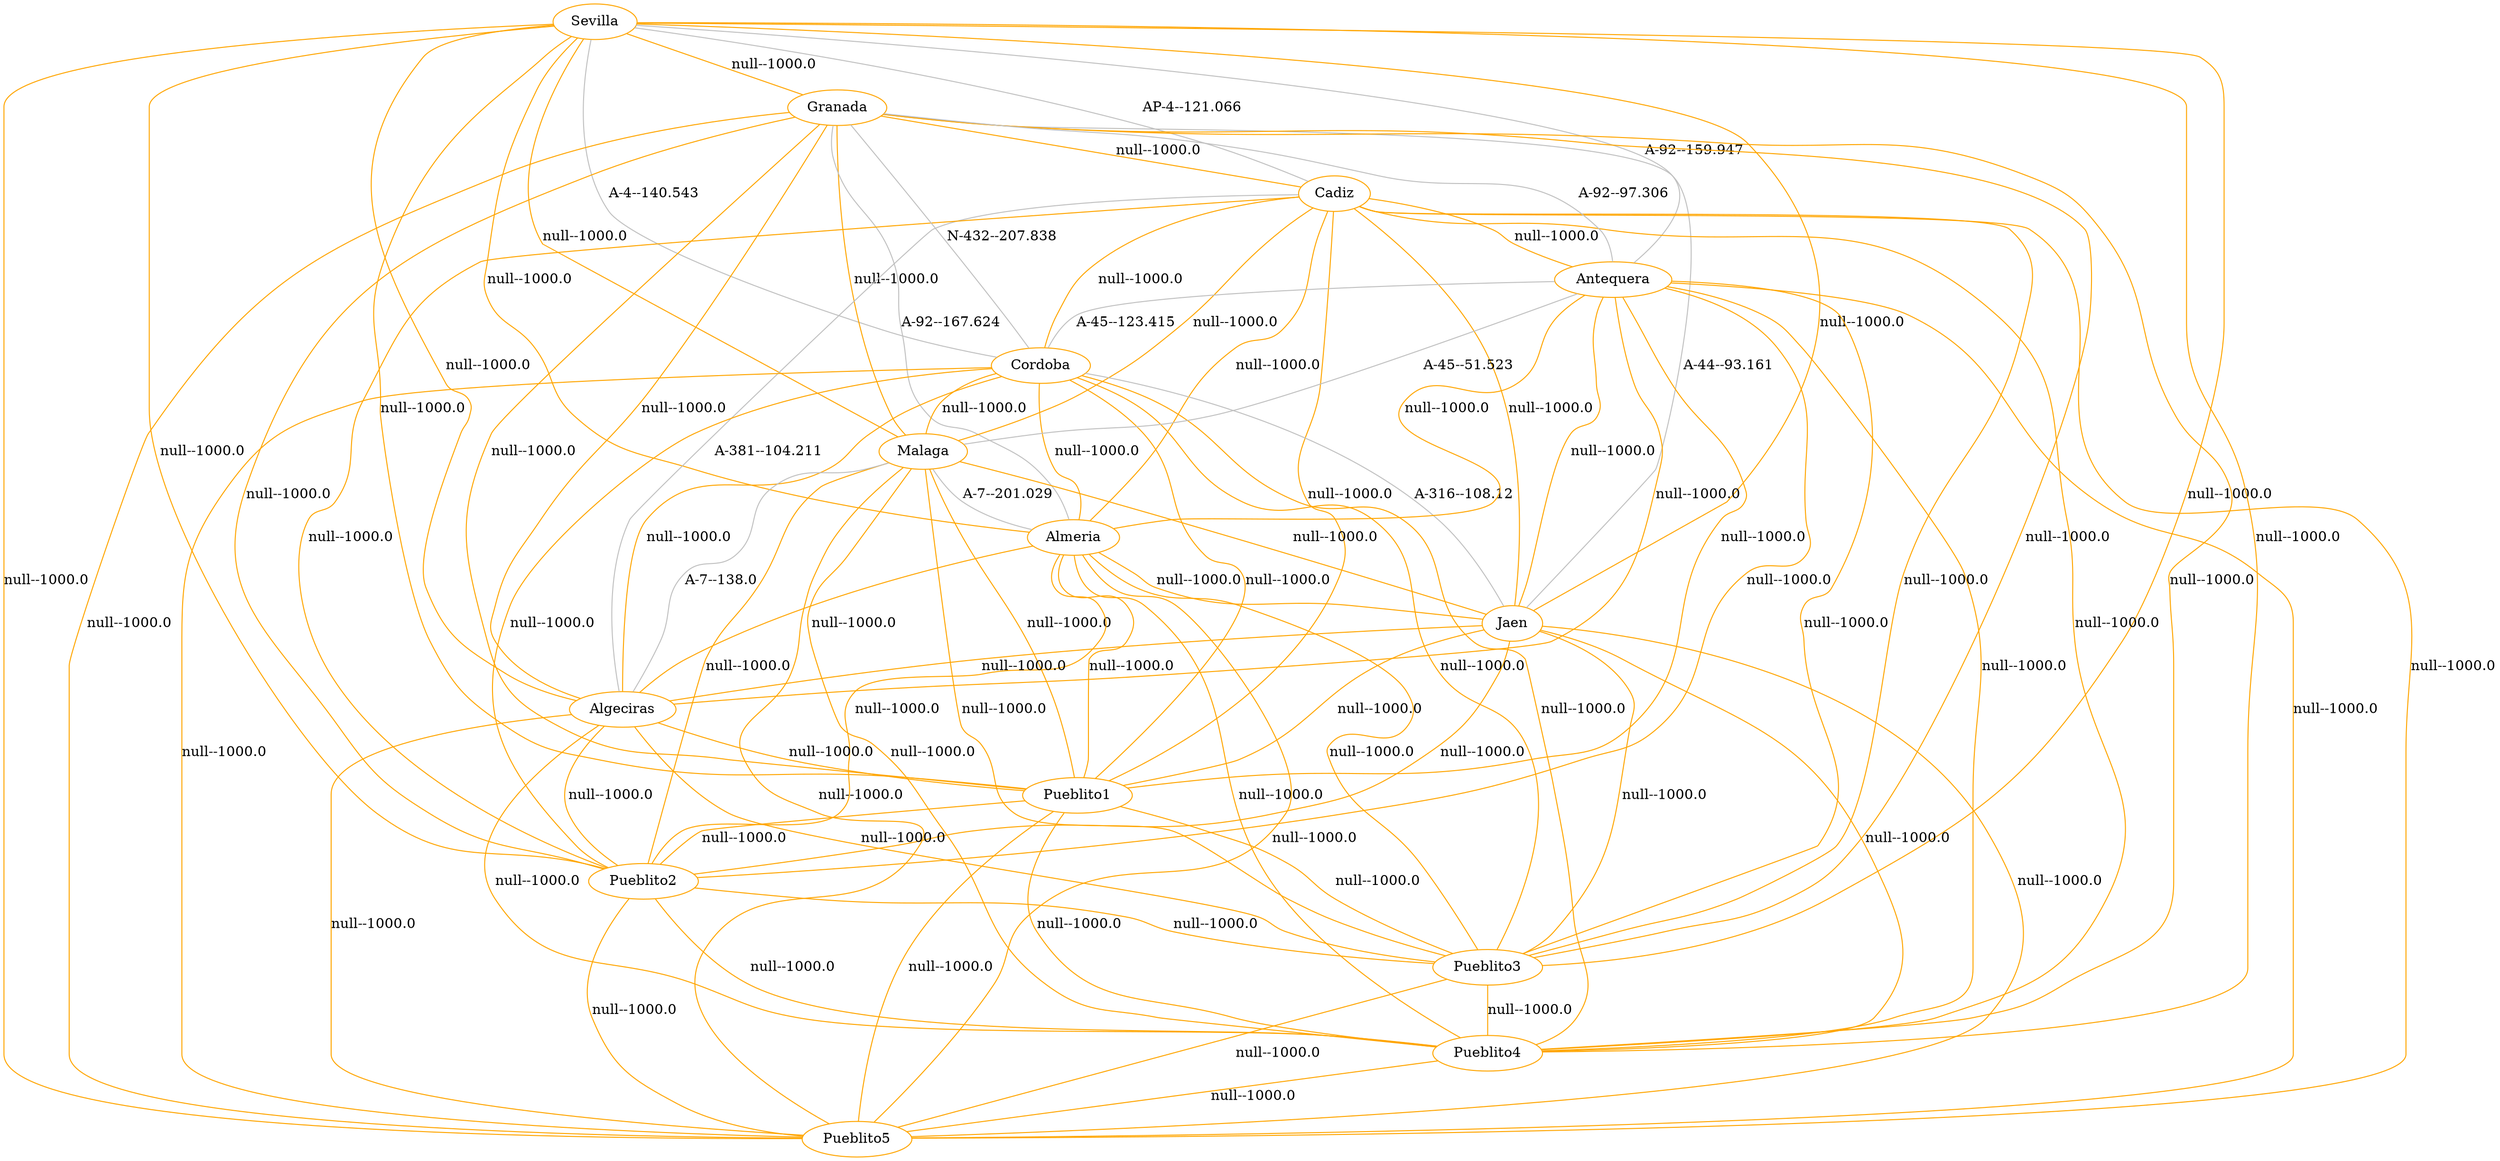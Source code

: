 strict graph G {
  1 [ color="orange" label="Sevilla" ];
  2 [ color="orange" label="Granada" ];
  3 [ color="orange" label="Cadiz" ];
  4 [ color="orange" label="Cordoba" ];
  5 [ color="orange" label="Malaga" ];
  6 [ color="orange" label="Antequera" ];
  7 [ color="orange" label="Almeria" ];
  8 [ color="orange" label="Jaen" ];
  9 [ color="orange" label="Algeciras" ];
  10 [ color="orange" label="Pueblito1" ];
  11 [ color="orange" label="Pueblito2" ];
  12 [ color="orange" label="Pueblito3" ];
  13 [ color="orange" label="Pueblito4" ];
  14 [ color="orange" label="Pueblito5" ];
  1 -- 4 [ color="gray" label="A-4--140.543" ];
  1 -- 3 [ color="gray" label="AP-4--121.066" ];
  1 -- 6 [ color="gray" label="A-92--159.947" ];
  6 -- 2 [ color="gray" label="A-92--97.306" ];
  6 -- 5 [ color="gray" label="A-45--51.523" ];
  6 -- 4 [ color="gray" label="A-45--123.415" ];
  5 -- 7 [ color="gray" label="A-7--201.029" ];
  4 -- 8 [ color="gray" label="A-316--108.12" ];
  4 -- 2 [ color="gray" label="N-432--207.838" ];
  2 -- 7 [ color="gray" label="A-92--167.624" ];
  2 -- 8 [ color="gray" label="A-44--93.161" ];
  3 -- 9 [ color="gray" label="A-381--104.211" ];
  9 -- 5 [ color="gray" label="A-7--138.0" ];
  1 -- 2 [ color="orange" label="null--1000.0" ];
  1 -- 5 [ color="orange" label="null--1000.0" ];
  1 -- 7 [ color="orange" label="null--1000.0" ];
  1 -- 8 [ color="orange" label="null--1000.0" ];
  1 -- 9 [ color="orange" label="null--1000.0" ];
  1 -- 10 [ color="orange" label="null--1000.0" ];
  1 -- 11 [ color="orange" label="null--1000.0" ];
  1 -- 12 [ color="orange" label="null--1000.0" ];
  1 -- 13 [ color="orange" label="null--1000.0" ];
  1 -- 14 [ color="orange" label="null--1000.0" ];
  2 -- 3 [ color="orange" label="null--1000.0" ];
  2 -- 5 [ color="orange" label="null--1000.0" ];
  2 -- 9 [ color="orange" label="null--1000.0" ];
  2 -- 10 [ color="orange" label="null--1000.0" ];
  2 -- 11 [ color="orange" label="null--1000.0" ];
  2 -- 12 [ color="orange" label="null--1000.0" ];
  2 -- 13 [ color="orange" label="null--1000.0" ];
  2 -- 14 [ color="orange" label="null--1000.0" ];
  3 -- 4 [ color="orange" label="null--1000.0" ];
  3 -- 5 [ color="orange" label="null--1000.0" ];
  3 -- 6 [ color="orange" label="null--1000.0" ];
  3 -- 7 [ color="orange" label="null--1000.0" ];
  3 -- 8 [ color="orange" label="null--1000.0" ];
  3 -- 10 [ color="orange" label="null--1000.0" ];
  3 -- 11 [ color="orange" label="null--1000.0" ];
  3 -- 12 [ color="orange" label="null--1000.0" ];
  3 -- 13 [ color="orange" label="null--1000.0" ];
  3 -- 14 [ color="orange" label="null--1000.0" ];
  4 -- 5 [ color="orange" label="null--1000.0" ];
  4 -- 7 [ color="orange" label="null--1000.0" ];
  4 -- 9 [ color="orange" label="null--1000.0" ];
  4 -- 10 [ color="orange" label="null--1000.0" ];
  4 -- 11 [ color="orange" label="null--1000.0" ];
  4 -- 12 [ color="orange" label="null--1000.0" ];
  4 -- 13 [ color="orange" label="null--1000.0" ];
  4 -- 14 [ color="orange" label="null--1000.0" ];
  5 -- 8 [ color="orange" label="null--1000.0" ];
  5 -- 10 [ color="orange" label="null--1000.0" ];
  5 -- 11 [ color="orange" label="null--1000.0" ];
  5 -- 12 [ color="orange" label="null--1000.0" ];
  5 -- 13 [ color="orange" label="null--1000.0" ];
  5 -- 14 [ color="orange" label="null--1000.0" ];
  6 -- 7 [ color="orange" label="null--1000.0" ];
  6 -- 8 [ color="orange" label="null--1000.0" ];
  6 -- 9 [ color="orange" label="null--1000.0" ];
  6 -- 10 [ color="orange" label="null--1000.0" ];
  6 -- 11 [ color="orange" label="null--1000.0" ];
  6 -- 12 [ color="orange" label="null--1000.0" ];
  6 -- 13 [ color="orange" label="null--1000.0" ];
  6 -- 14 [ color="orange" label="null--1000.0" ];
  7 -- 8 [ color="orange" label="null--1000.0" ];
  7 -- 9 [ color="orange" label="null--1000.0" ];
  7 -- 10 [ color="orange" label="null--1000.0" ];
  7 -- 11 [ color="orange" label="null--1000.0" ];
  7 -- 12 [ color="orange" label="null--1000.0" ];
  7 -- 13 [ color="orange" label="null--1000.0" ];
  7 -- 14 [ color="orange" label="null--1000.0" ];
  8 -- 9 [ color="orange" label="null--1000.0" ];
  8 -- 10 [ color="orange" label="null--1000.0" ];
  8 -- 11 [ color="orange" label="null--1000.0" ];
  8 -- 12 [ color="orange" label="null--1000.0" ];
  8 -- 13 [ color="orange" label="null--1000.0" ];
  8 -- 14 [ color="orange" label="null--1000.0" ];
  9 -- 10 [ color="orange" label="null--1000.0" ];
  9 -- 11 [ color="orange" label="null--1000.0" ];
  9 -- 12 [ color="orange" label="null--1000.0" ];
  9 -- 13 [ color="orange" label="null--1000.0" ];
  9 -- 14 [ color="orange" label="null--1000.0" ];
  10 -- 11 [ color="orange" label="null--1000.0" ];
  10 -- 12 [ color="orange" label="null--1000.0" ];
  10 -- 13 [ color="orange" label="null--1000.0" ];
  10 -- 14 [ color="orange" label="null--1000.0" ];
  11 -- 12 [ color="orange" label="null--1000.0" ];
  11 -- 13 [ color="orange" label="null--1000.0" ];
  11 -- 14 [ color="orange" label="null--1000.0" ];
  12 -- 13 [ color="orange" label="null--1000.0" ];
  12 -- 14 [ color="orange" label="null--1000.0" ];
  13 -- 14 [ color="orange" label="null--1000.0" ];
}
